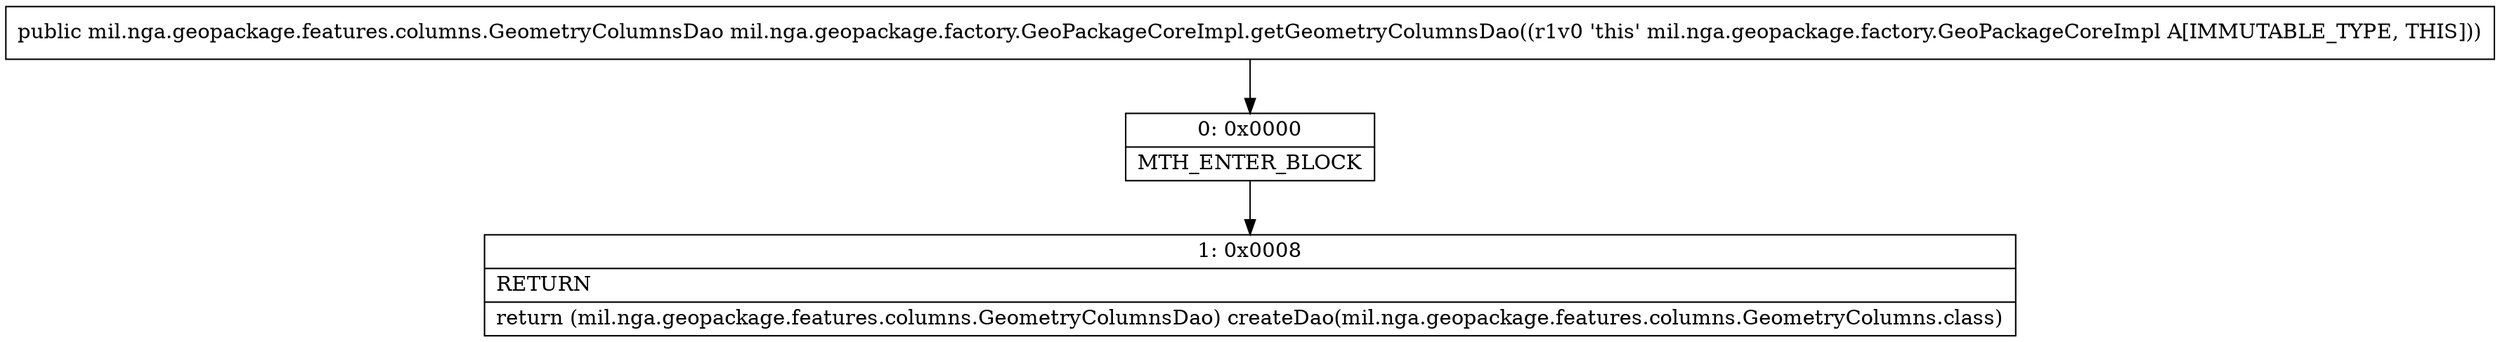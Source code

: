 digraph "CFG formil.nga.geopackage.factory.GeoPackageCoreImpl.getGeometryColumnsDao()Lmil\/nga\/geopackage\/features\/columns\/GeometryColumnsDao;" {
Node_0 [shape=record,label="{0\:\ 0x0000|MTH_ENTER_BLOCK\l}"];
Node_1 [shape=record,label="{1\:\ 0x0008|RETURN\l|return (mil.nga.geopackage.features.columns.GeometryColumnsDao) createDao(mil.nga.geopackage.features.columns.GeometryColumns.class)\l}"];
MethodNode[shape=record,label="{public mil.nga.geopackage.features.columns.GeometryColumnsDao mil.nga.geopackage.factory.GeoPackageCoreImpl.getGeometryColumnsDao((r1v0 'this' mil.nga.geopackage.factory.GeoPackageCoreImpl A[IMMUTABLE_TYPE, THIS])) }"];
MethodNode -> Node_0;
Node_0 -> Node_1;
}

